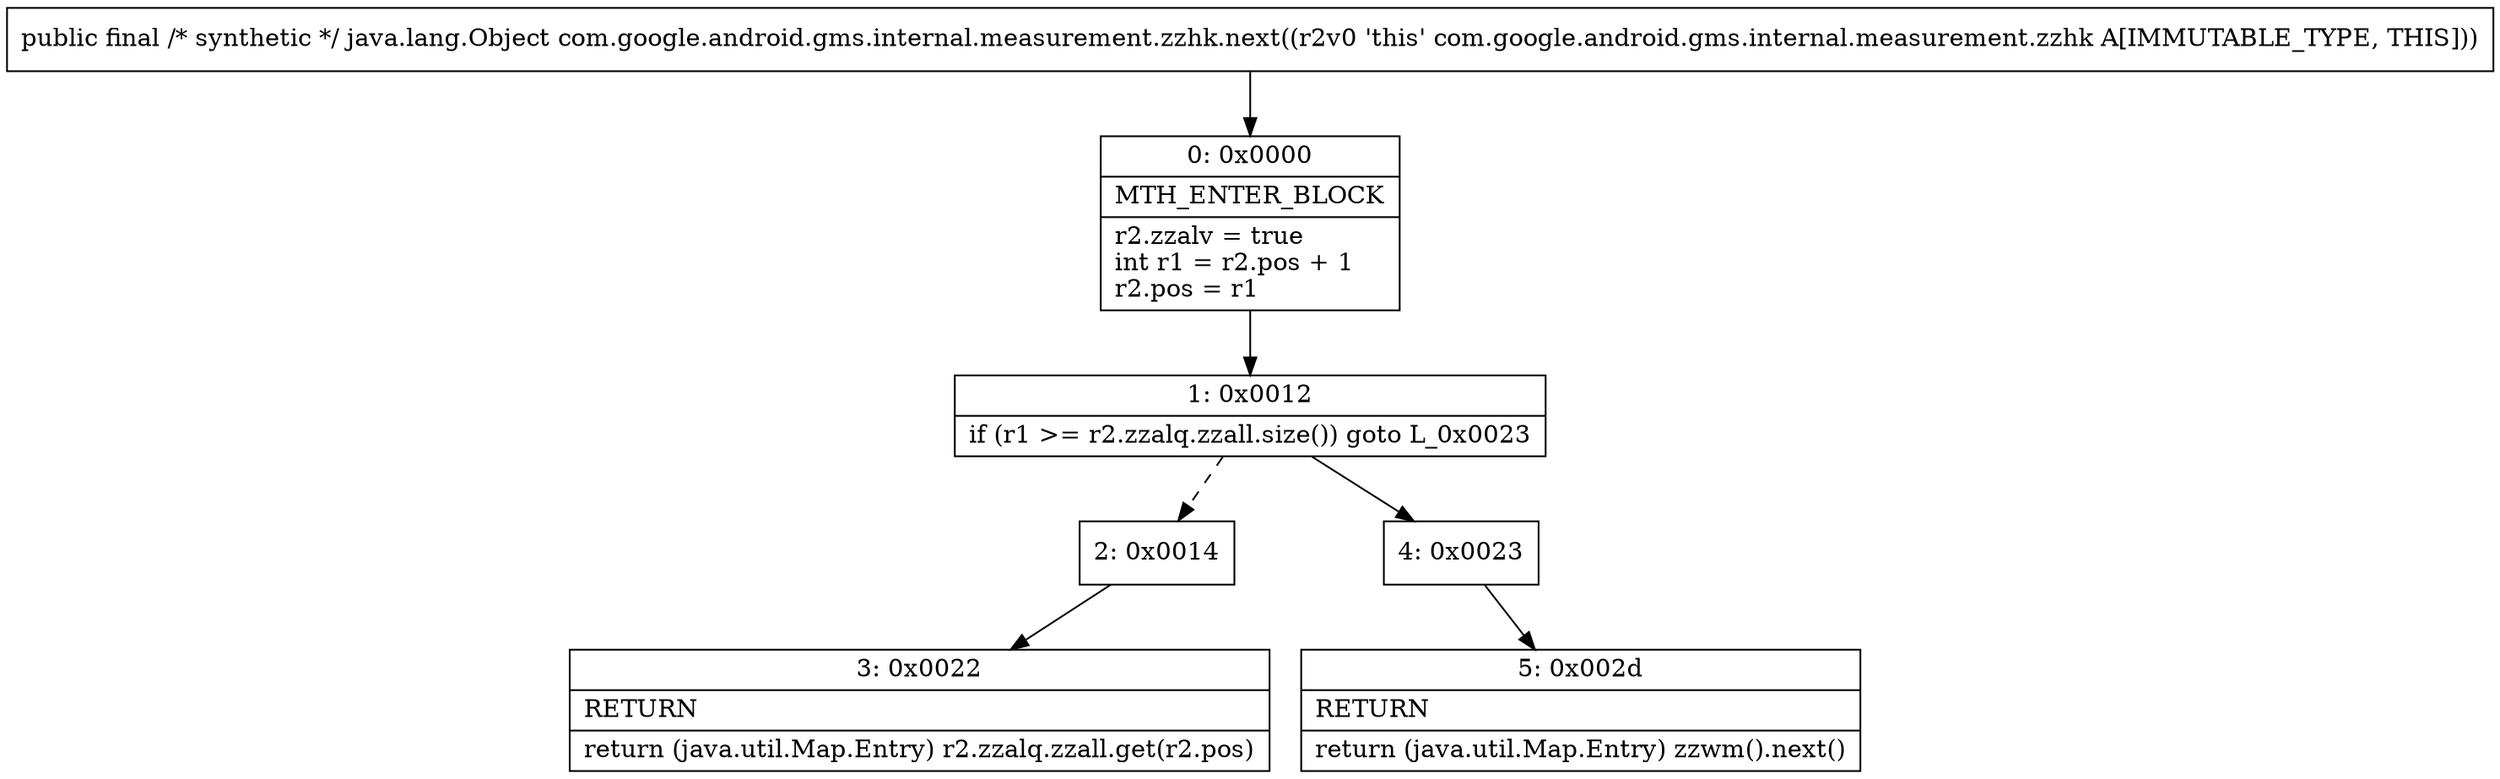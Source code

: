 digraph "CFG forcom.google.android.gms.internal.measurement.zzhk.next()Ljava\/lang\/Object;" {
Node_0 [shape=record,label="{0\:\ 0x0000|MTH_ENTER_BLOCK\l|r2.zzalv = true\lint r1 = r2.pos + 1\lr2.pos = r1\l}"];
Node_1 [shape=record,label="{1\:\ 0x0012|if (r1 \>= r2.zzalq.zzall.size()) goto L_0x0023\l}"];
Node_2 [shape=record,label="{2\:\ 0x0014}"];
Node_3 [shape=record,label="{3\:\ 0x0022|RETURN\l|return (java.util.Map.Entry) r2.zzalq.zzall.get(r2.pos)\l}"];
Node_4 [shape=record,label="{4\:\ 0x0023}"];
Node_5 [shape=record,label="{5\:\ 0x002d|RETURN\l|return (java.util.Map.Entry) zzwm().next()\l}"];
MethodNode[shape=record,label="{public final \/* synthetic *\/ java.lang.Object com.google.android.gms.internal.measurement.zzhk.next((r2v0 'this' com.google.android.gms.internal.measurement.zzhk A[IMMUTABLE_TYPE, THIS])) }"];
MethodNode -> Node_0;
Node_0 -> Node_1;
Node_1 -> Node_2[style=dashed];
Node_1 -> Node_4;
Node_2 -> Node_3;
Node_4 -> Node_5;
}

